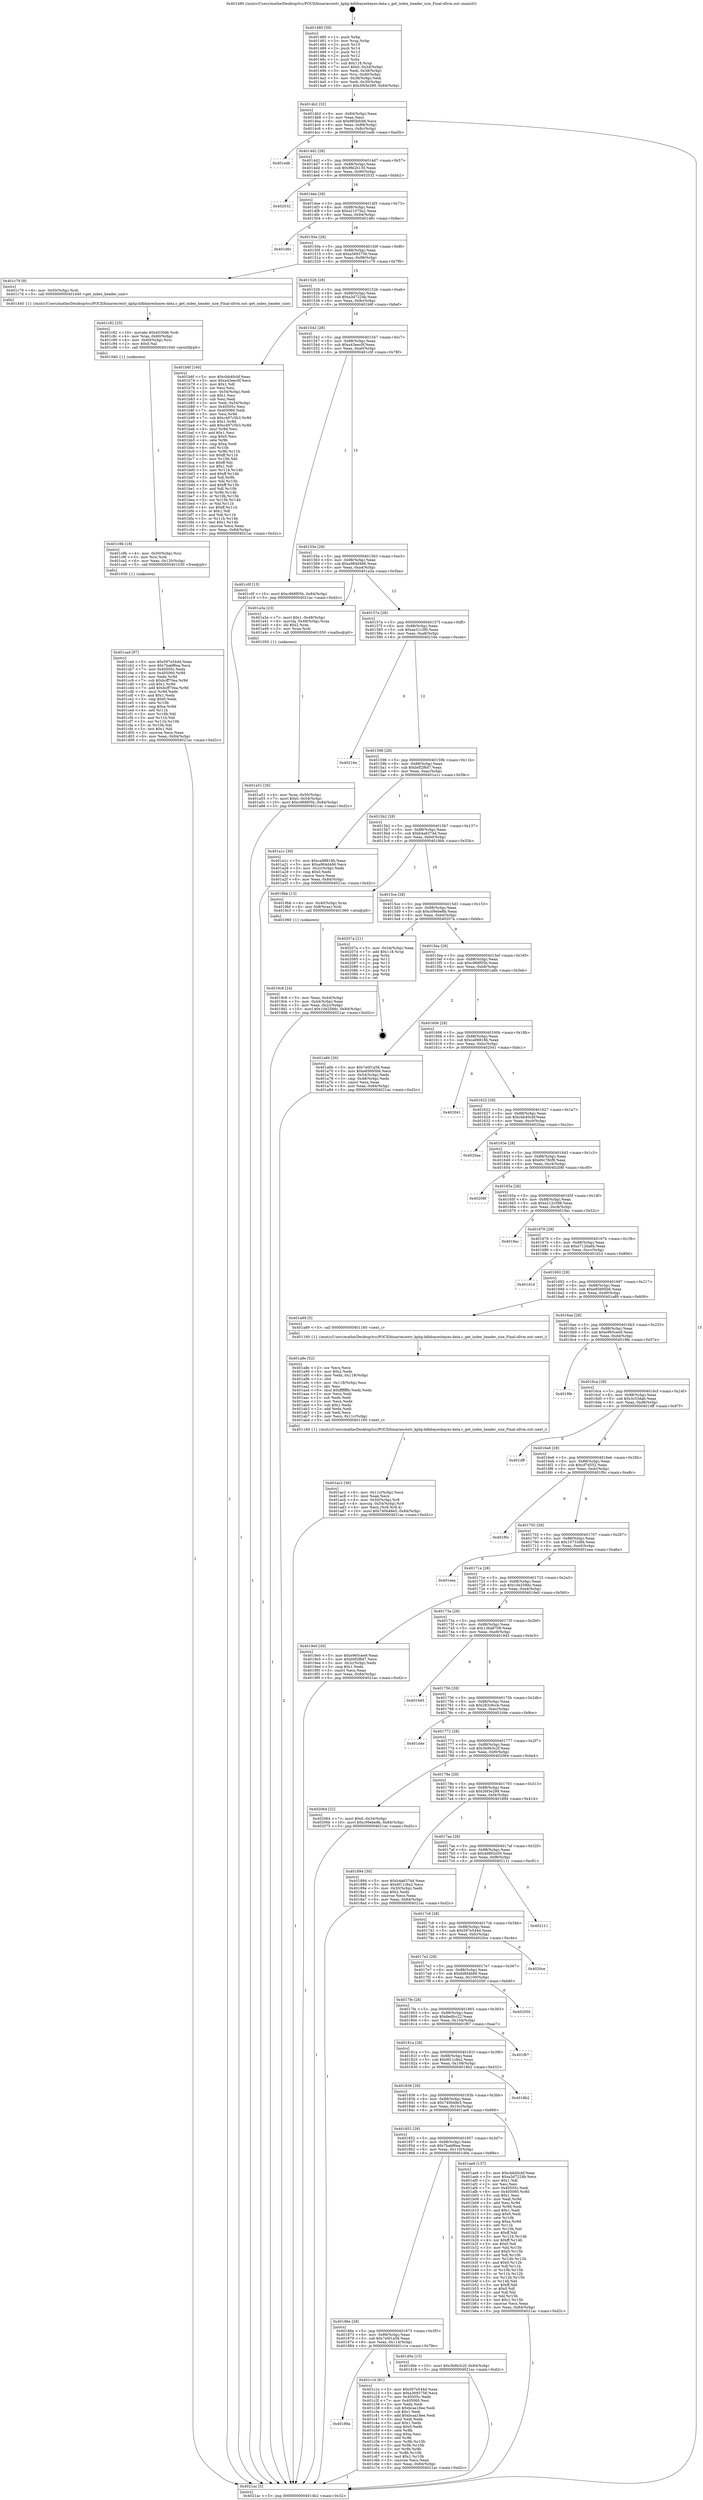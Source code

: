 digraph "0x401480" {
  label = "0x401480 (/mnt/c/Users/mathe/Desktop/tcc/POCII/binaries/extr_kphp-kdbbayesbayes-data.c_get_index_header_size_Final-ollvm.out::main(0))"
  labelloc = "t"
  node[shape=record]

  Entry [label="",width=0.3,height=0.3,shape=circle,fillcolor=black,style=filled]
  "0x4014b2" [label="{
     0x4014b2 [32]\l
     | [instrs]\l
     &nbsp;&nbsp;0x4014b2 \<+6\>: mov -0x84(%rbp),%eax\l
     &nbsp;&nbsp;0x4014b8 \<+2\>: mov %eax,%ecx\l
     &nbsp;&nbsp;0x4014ba \<+6\>: sub $0x985bfcb6,%ecx\l
     &nbsp;&nbsp;0x4014c0 \<+6\>: mov %eax,-0x88(%rbp)\l
     &nbsp;&nbsp;0x4014c6 \<+6\>: mov %ecx,-0x8c(%rbp)\l
     &nbsp;&nbsp;0x4014cc \<+6\>: je 0000000000401edb \<main+0xa5b\>\l
  }"]
  "0x401edb" [label="{
     0x401edb\l
  }", style=dashed]
  "0x4014d2" [label="{
     0x4014d2 [28]\l
     | [instrs]\l
     &nbsp;&nbsp;0x4014d2 \<+5\>: jmp 00000000004014d7 \<main+0x57\>\l
     &nbsp;&nbsp;0x4014d7 \<+6\>: mov -0x88(%rbp),%eax\l
     &nbsp;&nbsp;0x4014dd \<+5\>: sub $0x9fe2b130,%eax\l
     &nbsp;&nbsp;0x4014e2 \<+6\>: mov %eax,-0x90(%rbp)\l
     &nbsp;&nbsp;0x4014e8 \<+6\>: je 0000000000402032 \<main+0xbb2\>\l
  }"]
  Exit [label="",width=0.3,height=0.3,shape=circle,fillcolor=black,style=filled,peripheries=2]
  "0x402032" [label="{
     0x402032\l
  }", style=dashed]
  "0x4014ee" [label="{
     0x4014ee [28]\l
     | [instrs]\l
     &nbsp;&nbsp;0x4014ee \<+5\>: jmp 00000000004014f3 \<main+0x73\>\l
     &nbsp;&nbsp;0x4014f3 \<+6\>: mov -0x88(%rbp),%eax\l
     &nbsp;&nbsp;0x4014f9 \<+5\>: sub $0xa21075a2,%eax\l
     &nbsp;&nbsp;0x4014fe \<+6\>: mov %eax,-0x94(%rbp)\l
     &nbsp;&nbsp;0x401504 \<+6\>: je 0000000000401d6c \<main+0x8ec\>\l
  }"]
  "0x401cad" [label="{
     0x401cad [97]\l
     | [instrs]\l
     &nbsp;&nbsp;0x401cad \<+5\>: mov $0x597e544d,%eax\l
     &nbsp;&nbsp;0x401cb2 \<+5\>: mov $0x7babf6ea,%ecx\l
     &nbsp;&nbsp;0x401cb7 \<+7\>: mov 0x40505c,%edx\l
     &nbsp;&nbsp;0x401cbe \<+8\>: mov 0x405060,%r8d\l
     &nbsp;&nbsp;0x401cc6 \<+3\>: mov %edx,%r9d\l
     &nbsp;&nbsp;0x401cc9 \<+7\>: sub $0xbcff70ea,%r9d\l
     &nbsp;&nbsp;0x401cd0 \<+4\>: sub $0x1,%r9d\l
     &nbsp;&nbsp;0x401cd4 \<+7\>: add $0xbcff70ea,%r9d\l
     &nbsp;&nbsp;0x401cdb \<+4\>: imul %r9d,%edx\l
     &nbsp;&nbsp;0x401cdf \<+3\>: and $0x1,%edx\l
     &nbsp;&nbsp;0x401ce2 \<+3\>: cmp $0x0,%edx\l
     &nbsp;&nbsp;0x401ce5 \<+4\>: sete %r10b\l
     &nbsp;&nbsp;0x401ce9 \<+4\>: cmp $0xa,%r8d\l
     &nbsp;&nbsp;0x401ced \<+4\>: setl %r11b\l
     &nbsp;&nbsp;0x401cf1 \<+3\>: mov %r10b,%bl\l
     &nbsp;&nbsp;0x401cf4 \<+3\>: and %r11b,%bl\l
     &nbsp;&nbsp;0x401cf7 \<+3\>: xor %r11b,%r10b\l
     &nbsp;&nbsp;0x401cfa \<+3\>: or %r10b,%bl\l
     &nbsp;&nbsp;0x401cfd \<+3\>: test $0x1,%bl\l
     &nbsp;&nbsp;0x401d00 \<+3\>: cmovne %ecx,%eax\l
     &nbsp;&nbsp;0x401d03 \<+6\>: mov %eax,-0x84(%rbp)\l
     &nbsp;&nbsp;0x401d09 \<+5\>: jmp 00000000004021ac \<main+0xd2c\>\l
  }"]
  "0x401d6c" [label="{
     0x401d6c\l
  }", style=dashed]
  "0x40150a" [label="{
     0x40150a [28]\l
     | [instrs]\l
     &nbsp;&nbsp;0x40150a \<+5\>: jmp 000000000040150f \<main+0x8f\>\l
     &nbsp;&nbsp;0x40150f \<+6\>: mov -0x88(%rbp),%eax\l
     &nbsp;&nbsp;0x401515 \<+5\>: sub $0xa3693756,%eax\l
     &nbsp;&nbsp;0x40151a \<+6\>: mov %eax,-0x98(%rbp)\l
     &nbsp;&nbsp;0x401520 \<+6\>: je 0000000000401c79 \<main+0x7f9\>\l
  }"]
  "0x401c9b" [label="{
     0x401c9b [18]\l
     | [instrs]\l
     &nbsp;&nbsp;0x401c9b \<+4\>: mov -0x50(%rbp),%rsi\l
     &nbsp;&nbsp;0x401c9f \<+3\>: mov %rsi,%rdi\l
     &nbsp;&nbsp;0x401ca2 \<+6\>: mov %eax,-0x120(%rbp)\l
     &nbsp;&nbsp;0x401ca8 \<+5\>: call 0000000000401030 \<free@plt\>\l
     | [calls]\l
     &nbsp;&nbsp;0x401030 \{1\} (unknown)\l
  }"]
  "0x401c79" [label="{
     0x401c79 [9]\l
     | [instrs]\l
     &nbsp;&nbsp;0x401c79 \<+4\>: mov -0x50(%rbp),%rdi\l
     &nbsp;&nbsp;0x401c7d \<+5\>: call 0000000000401440 \<get_index_header_size\>\l
     | [calls]\l
     &nbsp;&nbsp;0x401440 \{1\} (/mnt/c/Users/mathe/Desktop/tcc/POCII/binaries/extr_kphp-kdbbayesbayes-data.c_get_index_header_size_Final-ollvm.out::get_index_header_size)\l
  }"]
  "0x401526" [label="{
     0x401526 [28]\l
     | [instrs]\l
     &nbsp;&nbsp;0x401526 \<+5\>: jmp 000000000040152b \<main+0xab\>\l
     &nbsp;&nbsp;0x40152b \<+6\>: mov -0x88(%rbp),%eax\l
     &nbsp;&nbsp;0x401531 \<+5\>: sub $0xa3d7224b,%eax\l
     &nbsp;&nbsp;0x401536 \<+6\>: mov %eax,-0x9c(%rbp)\l
     &nbsp;&nbsp;0x40153c \<+6\>: je 0000000000401b6f \<main+0x6ef\>\l
  }"]
  "0x401c82" [label="{
     0x401c82 [25]\l
     | [instrs]\l
     &nbsp;&nbsp;0x401c82 \<+10\>: movabs $0x4030d6,%rdi\l
     &nbsp;&nbsp;0x401c8c \<+4\>: mov %rax,-0x60(%rbp)\l
     &nbsp;&nbsp;0x401c90 \<+4\>: mov -0x60(%rbp),%rsi\l
     &nbsp;&nbsp;0x401c94 \<+2\>: mov $0x0,%al\l
     &nbsp;&nbsp;0x401c96 \<+5\>: call 0000000000401040 \<printf@plt\>\l
     | [calls]\l
     &nbsp;&nbsp;0x401040 \{1\} (unknown)\l
  }"]
  "0x401b6f" [label="{
     0x401b6f [160]\l
     | [instrs]\l
     &nbsp;&nbsp;0x401b6f \<+5\>: mov $0xcbb40cbf,%eax\l
     &nbsp;&nbsp;0x401b74 \<+5\>: mov $0xa43eec0f,%ecx\l
     &nbsp;&nbsp;0x401b79 \<+2\>: mov $0x1,%dl\l
     &nbsp;&nbsp;0x401b7b \<+2\>: xor %esi,%esi\l
     &nbsp;&nbsp;0x401b7d \<+3\>: mov -0x54(%rbp),%edi\l
     &nbsp;&nbsp;0x401b80 \<+3\>: sub $0x1,%esi\l
     &nbsp;&nbsp;0x401b83 \<+2\>: sub %esi,%edi\l
     &nbsp;&nbsp;0x401b85 \<+3\>: mov %edi,-0x54(%rbp)\l
     &nbsp;&nbsp;0x401b88 \<+7\>: mov 0x40505c,%esi\l
     &nbsp;&nbsp;0x401b8f \<+7\>: mov 0x405060,%edi\l
     &nbsp;&nbsp;0x401b96 \<+3\>: mov %esi,%r8d\l
     &nbsp;&nbsp;0x401b99 \<+7\>: sub $0xc497c5b3,%r8d\l
     &nbsp;&nbsp;0x401ba0 \<+4\>: sub $0x1,%r8d\l
     &nbsp;&nbsp;0x401ba4 \<+7\>: add $0xc497c5b3,%r8d\l
     &nbsp;&nbsp;0x401bab \<+4\>: imul %r8d,%esi\l
     &nbsp;&nbsp;0x401baf \<+3\>: and $0x1,%esi\l
     &nbsp;&nbsp;0x401bb2 \<+3\>: cmp $0x0,%esi\l
     &nbsp;&nbsp;0x401bb5 \<+4\>: sete %r9b\l
     &nbsp;&nbsp;0x401bb9 \<+3\>: cmp $0xa,%edi\l
     &nbsp;&nbsp;0x401bbc \<+4\>: setl %r10b\l
     &nbsp;&nbsp;0x401bc0 \<+3\>: mov %r9b,%r11b\l
     &nbsp;&nbsp;0x401bc3 \<+4\>: xor $0xff,%r11b\l
     &nbsp;&nbsp;0x401bc7 \<+3\>: mov %r10b,%bl\l
     &nbsp;&nbsp;0x401bca \<+3\>: xor $0xff,%bl\l
     &nbsp;&nbsp;0x401bcd \<+3\>: xor $0x1,%dl\l
     &nbsp;&nbsp;0x401bd0 \<+3\>: mov %r11b,%r14b\l
     &nbsp;&nbsp;0x401bd3 \<+4\>: and $0xff,%r14b\l
     &nbsp;&nbsp;0x401bd7 \<+3\>: and %dl,%r9b\l
     &nbsp;&nbsp;0x401bda \<+3\>: mov %bl,%r15b\l
     &nbsp;&nbsp;0x401bdd \<+4\>: and $0xff,%r15b\l
     &nbsp;&nbsp;0x401be1 \<+3\>: and %dl,%r10b\l
     &nbsp;&nbsp;0x401be4 \<+3\>: or %r9b,%r14b\l
     &nbsp;&nbsp;0x401be7 \<+3\>: or %r10b,%r15b\l
     &nbsp;&nbsp;0x401bea \<+3\>: xor %r15b,%r14b\l
     &nbsp;&nbsp;0x401bed \<+3\>: or %bl,%r11b\l
     &nbsp;&nbsp;0x401bf0 \<+4\>: xor $0xff,%r11b\l
     &nbsp;&nbsp;0x401bf4 \<+3\>: or $0x1,%dl\l
     &nbsp;&nbsp;0x401bf7 \<+3\>: and %dl,%r11b\l
     &nbsp;&nbsp;0x401bfa \<+3\>: or %r11b,%r14b\l
     &nbsp;&nbsp;0x401bfd \<+4\>: test $0x1,%r14b\l
     &nbsp;&nbsp;0x401c01 \<+3\>: cmovne %ecx,%eax\l
     &nbsp;&nbsp;0x401c04 \<+6\>: mov %eax,-0x84(%rbp)\l
     &nbsp;&nbsp;0x401c0a \<+5\>: jmp 00000000004021ac \<main+0xd2c\>\l
  }"]
  "0x401542" [label="{
     0x401542 [28]\l
     | [instrs]\l
     &nbsp;&nbsp;0x401542 \<+5\>: jmp 0000000000401547 \<main+0xc7\>\l
     &nbsp;&nbsp;0x401547 \<+6\>: mov -0x88(%rbp),%eax\l
     &nbsp;&nbsp;0x40154d \<+5\>: sub $0xa43eec0f,%eax\l
     &nbsp;&nbsp;0x401552 \<+6\>: mov %eax,-0xa0(%rbp)\l
     &nbsp;&nbsp;0x401558 \<+6\>: je 0000000000401c0f \<main+0x78f\>\l
  }"]
  "0x40188a" [label="{
     0x40188a\l
  }", style=dashed]
  "0x401c0f" [label="{
     0x401c0f [15]\l
     | [instrs]\l
     &nbsp;&nbsp;0x401c0f \<+10\>: movl $0xc968f05b,-0x84(%rbp)\l
     &nbsp;&nbsp;0x401c19 \<+5\>: jmp 00000000004021ac \<main+0xd2c\>\l
  }"]
  "0x40155e" [label="{
     0x40155e [28]\l
     | [instrs]\l
     &nbsp;&nbsp;0x40155e \<+5\>: jmp 0000000000401563 \<main+0xe3\>\l
     &nbsp;&nbsp;0x401563 \<+6\>: mov -0x88(%rbp),%eax\l
     &nbsp;&nbsp;0x401569 \<+5\>: sub $0xa984d466,%eax\l
     &nbsp;&nbsp;0x40156e \<+6\>: mov %eax,-0xa4(%rbp)\l
     &nbsp;&nbsp;0x401574 \<+6\>: je 0000000000401a3a \<main+0x5ba\>\l
  }"]
  "0x401c1e" [label="{
     0x401c1e [91]\l
     | [instrs]\l
     &nbsp;&nbsp;0x401c1e \<+5\>: mov $0x597e544d,%eax\l
     &nbsp;&nbsp;0x401c23 \<+5\>: mov $0xa3693756,%ecx\l
     &nbsp;&nbsp;0x401c28 \<+7\>: mov 0x40505c,%edx\l
     &nbsp;&nbsp;0x401c2f \<+7\>: mov 0x405060,%esi\l
     &nbsp;&nbsp;0x401c36 \<+2\>: mov %edx,%edi\l
     &nbsp;&nbsp;0x401c38 \<+6\>: sub $0xbcaa18ee,%edi\l
     &nbsp;&nbsp;0x401c3e \<+3\>: sub $0x1,%edi\l
     &nbsp;&nbsp;0x401c41 \<+6\>: add $0xbcaa18ee,%edi\l
     &nbsp;&nbsp;0x401c47 \<+3\>: imul %edi,%edx\l
     &nbsp;&nbsp;0x401c4a \<+3\>: and $0x1,%edx\l
     &nbsp;&nbsp;0x401c4d \<+3\>: cmp $0x0,%edx\l
     &nbsp;&nbsp;0x401c50 \<+4\>: sete %r8b\l
     &nbsp;&nbsp;0x401c54 \<+3\>: cmp $0xa,%esi\l
     &nbsp;&nbsp;0x401c57 \<+4\>: setl %r9b\l
     &nbsp;&nbsp;0x401c5b \<+3\>: mov %r8b,%r10b\l
     &nbsp;&nbsp;0x401c5e \<+3\>: and %r9b,%r10b\l
     &nbsp;&nbsp;0x401c61 \<+3\>: xor %r9b,%r8b\l
     &nbsp;&nbsp;0x401c64 \<+3\>: or %r8b,%r10b\l
     &nbsp;&nbsp;0x401c67 \<+4\>: test $0x1,%r10b\l
     &nbsp;&nbsp;0x401c6b \<+3\>: cmovne %ecx,%eax\l
     &nbsp;&nbsp;0x401c6e \<+6\>: mov %eax,-0x84(%rbp)\l
     &nbsp;&nbsp;0x401c74 \<+5\>: jmp 00000000004021ac \<main+0xd2c\>\l
  }"]
  "0x401a3a" [label="{
     0x401a3a [23]\l
     | [instrs]\l
     &nbsp;&nbsp;0x401a3a \<+7\>: movl $0x1,-0x48(%rbp)\l
     &nbsp;&nbsp;0x401a41 \<+4\>: movslq -0x48(%rbp),%rax\l
     &nbsp;&nbsp;0x401a45 \<+4\>: shl $0x2,%rax\l
     &nbsp;&nbsp;0x401a49 \<+3\>: mov %rax,%rdi\l
     &nbsp;&nbsp;0x401a4c \<+5\>: call 0000000000401050 \<malloc@plt\>\l
     | [calls]\l
     &nbsp;&nbsp;0x401050 \{1\} (unknown)\l
  }"]
  "0x40157a" [label="{
     0x40157a [28]\l
     | [instrs]\l
     &nbsp;&nbsp;0x40157a \<+5\>: jmp 000000000040157f \<main+0xff\>\l
     &nbsp;&nbsp;0x40157f \<+6\>: mov -0x88(%rbp),%eax\l
     &nbsp;&nbsp;0x401585 \<+5\>: sub $0xae31c3f0,%eax\l
     &nbsp;&nbsp;0x40158a \<+6\>: mov %eax,-0xa8(%rbp)\l
     &nbsp;&nbsp;0x401590 \<+6\>: je 000000000040216e \<main+0xcee\>\l
  }"]
  "0x40186e" [label="{
     0x40186e [28]\l
     | [instrs]\l
     &nbsp;&nbsp;0x40186e \<+5\>: jmp 0000000000401873 \<main+0x3f3\>\l
     &nbsp;&nbsp;0x401873 \<+6\>: mov -0x88(%rbp),%eax\l
     &nbsp;&nbsp;0x401879 \<+5\>: sub $0x7e0f1a58,%eax\l
     &nbsp;&nbsp;0x40187e \<+6\>: mov %eax,-0x114(%rbp)\l
     &nbsp;&nbsp;0x401884 \<+6\>: je 0000000000401c1e \<main+0x79e\>\l
  }"]
  "0x40216e" [label="{
     0x40216e\l
  }", style=dashed]
  "0x401596" [label="{
     0x401596 [28]\l
     | [instrs]\l
     &nbsp;&nbsp;0x401596 \<+5\>: jmp 000000000040159b \<main+0x11b\>\l
     &nbsp;&nbsp;0x40159b \<+6\>: mov -0x88(%rbp),%eax\l
     &nbsp;&nbsp;0x4015a1 \<+5\>: sub $0xb0f2f6d7,%eax\l
     &nbsp;&nbsp;0x4015a6 \<+6\>: mov %eax,-0xac(%rbp)\l
     &nbsp;&nbsp;0x4015ac \<+6\>: je 0000000000401a1c \<main+0x59c\>\l
  }"]
  "0x401d0e" [label="{
     0x401d0e [15]\l
     | [instrs]\l
     &nbsp;&nbsp;0x401d0e \<+10\>: movl $0x3b9b3c2f,-0x84(%rbp)\l
     &nbsp;&nbsp;0x401d18 \<+5\>: jmp 00000000004021ac \<main+0xd2c\>\l
  }"]
  "0x401a1c" [label="{
     0x401a1c [30]\l
     | [instrs]\l
     &nbsp;&nbsp;0x401a1c \<+5\>: mov $0xca98818b,%eax\l
     &nbsp;&nbsp;0x401a21 \<+5\>: mov $0xa984d466,%ecx\l
     &nbsp;&nbsp;0x401a26 \<+3\>: mov -0x2c(%rbp),%edx\l
     &nbsp;&nbsp;0x401a29 \<+3\>: cmp $0x0,%edx\l
     &nbsp;&nbsp;0x401a2c \<+3\>: cmove %ecx,%eax\l
     &nbsp;&nbsp;0x401a2f \<+6\>: mov %eax,-0x84(%rbp)\l
     &nbsp;&nbsp;0x401a35 \<+5\>: jmp 00000000004021ac \<main+0xd2c\>\l
  }"]
  "0x4015b2" [label="{
     0x4015b2 [28]\l
     | [instrs]\l
     &nbsp;&nbsp;0x4015b2 \<+5\>: jmp 00000000004015b7 \<main+0x137\>\l
     &nbsp;&nbsp;0x4015b7 \<+6\>: mov -0x88(%rbp),%eax\l
     &nbsp;&nbsp;0x4015bd \<+5\>: sub $0xb4a6374d,%eax\l
     &nbsp;&nbsp;0x4015c2 \<+6\>: mov %eax,-0xb0(%rbp)\l
     &nbsp;&nbsp;0x4015c8 \<+6\>: je 00000000004019bb \<main+0x53b\>\l
  }"]
  "0x401852" [label="{
     0x401852 [28]\l
     | [instrs]\l
     &nbsp;&nbsp;0x401852 \<+5\>: jmp 0000000000401857 \<main+0x3d7\>\l
     &nbsp;&nbsp;0x401857 \<+6\>: mov -0x88(%rbp),%eax\l
     &nbsp;&nbsp;0x40185d \<+5\>: sub $0x7babf6ea,%eax\l
     &nbsp;&nbsp;0x401862 \<+6\>: mov %eax,-0x110(%rbp)\l
     &nbsp;&nbsp;0x401868 \<+6\>: je 0000000000401d0e \<main+0x88e\>\l
  }"]
  "0x4019bb" [label="{
     0x4019bb [13]\l
     | [instrs]\l
     &nbsp;&nbsp;0x4019bb \<+4\>: mov -0x40(%rbp),%rax\l
     &nbsp;&nbsp;0x4019bf \<+4\>: mov 0x8(%rax),%rdi\l
     &nbsp;&nbsp;0x4019c3 \<+5\>: call 0000000000401060 \<atoi@plt\>\l
     | [calls]\l
     &nbsp;&nbsp;0x401060 \{1\} (unknown)\l
  }"]
  "0x4015ce" [label="{
     0x4015ce [28]\l
     | [instrs]\l
     &nbsp;&nbsp;0x4015ce \<+5\>: jmp 00000000004015d3 \<main+0x153\>\l
     &nbsp;&nbsp;0x4015d3 \<+6\>: mov -0x88(%rbp),%eax\l
     &nbsp;&nbsp;0x4015d9 \<+5\>: sub $0xc09ebe8b,%eax\l
     &nbsp;&nbsp;0x4015de \<+6\>: mov %eax,-0xb4(%rbp)\l
     &nbsp;&nbsp;0x4015e4 \<+6\>: je 000000000040207a \<main+0xbfa\>\l
  }"]
  "0x401ae6" [label="{
     0x401ae6 [137]\l
     | [instrs]\l
     &nbsp;&nbsp;0x401ae6 \<+5\>: mov $0xcbb40cbf,%eax\l
     &nbsp;&nbsp;0x401aeb \<+5\>: mov $0xa3d7224b,%ecx\l
     &nbsp;&nbsp;0x401af0 \<+2\>: mov $0x1,%dl\l
     &nbsp;&nbsp;0x401af2 \<+2\>: xor %esi,%esi\l
     &nbsp;&nbsp;0x401af4 \<+7\>: mov 0x40505c,%edi\l
     &nbsp;&nbsp;0x401afb \<+8\>: mov 0x405060,%r8d\l
     &nbsp;&nbsp;0x401b03 \<+3\>: sub $0x1,%esi\l
     &nbsp;&nbsp;0x401b06 \<+3\>: mov %edi,%r9d\l
     &nbsp;&nbsp;0x401b09 \<+3\>: add %esi,%r9d\l
     &nbsp;&nbsp;0x401b0c \<+4\>: imul %r9d,%edi\l
     &nbsp;&nbsp;0x401b10 \<+3\>: and $0x1,%edi\l
     &nbsp;&nbsp;0x401b13 \<+3\>: cmp $0x0,%edi\l
     &nbsp;&nbsp;0x401b16 \<+4\>: sete %r10b\l
     &nbsp;&nbsp;0x401b1a \<+4\>: cmp $0xa,%r8d\l
     &nbsp;&nbsp;0x401b1e \<+4\>: setl %r11b\l
     &nbsp;&nbsp;0x401b22 \<+3\>: mov %r10b,%bl\l
     &nbsp;&nbsp;0x401b25 \<+3\>: xor $0xff,%bl\l
     &nbsp;&nbsp;0x401b28 \<+3\>: mov %r11b,%r14b\l
     &nbsp;&nbsp;0x401b2b \<+4\>: xor $0xff,%r14b\l
     &nbsp;&nbsp;0x401b2f \<+3\>: xor $0x0,%dl\l
     &nbsp;&nbsp;0x401b32 \<+3\>: mov %bl,%r15b\l
     &nbsp;&nbsp;0x401b35 \<+4\>: and $0x0,%r15b\l
     &nbsp;&nbsp;0x401b39 \<+3\>: and %dl,%r10b\l
     &nbsp;&nbsp;0x401b3c \<+3\>: mov %r14b,%r12b\l
     &nbsp;&nbsp;0x401b3f \<+4\>: and $0x0,%r12b\l
     &nbsp;&nbsp;0x401b43 \<+3\>: and %dl,%r11b\l
     &nbsp;&nbsp;0x401b46 \<+3\>: or %r10b,%r15b\l
     &nbsp;&nbsp;0x401b49 \<+3\>: or %r11b,%r12b\l
     &nbsp;&nbsp;0x401b4c \<+3\>: xor %r12b,%r15b\l
     &nbsp;&nbsp;0x401b4f \<+3\>: or %r14b,%bl\l
     &nbsp;&nbsp;0x401b52 \<+3\>: xor $0xff,%bl\l
     &nbsp;&nbsp;0x401b55 \<+3\>: or $0x0,%dl\l
     &nbsp;&nbsp;0x401b58 \<+2\>: and %dl,%bl\l
     &nbsp;&nbsp;0x401b5a \<+3\>: or %bl,%r15b\l
     &nbsp;&nbsp;0x401b5d \<+4\>: test $0x1,%r15b\l
     &nbsp;&nbsp;0x401b61 \<+3\>: cmovne %ecx,%eax\l
     &nbsp;&nbsp;0x401b64 \<+6\>: mov %eax,-0x84(%rbp)\l
     &nbsp;&nbsp;0x401b6a \<+5\>: jmp 00000000004021ac \<main+0xd2c\>\l
  }"]
  "0x40207a" [label="{
     0x40207a [21]\l
     | [instrs]\l
     &nbsp;&nbsp;0x40207a \<+3\>: mov -0x34(%rbp),%eax\l
     &nbsp;&nbsp;0x40207d \<+7\>: add $0x118,%rsp\l
     &nbsp;&nbsp;0x402084 \<+1\>: pop %rbx\l
     &nbsp;&nbsp;0x402085 \<+2\>: pop %r12\l
     &nbsp;&nbsp;0x402087 \<+2\>: pop %r13\l
     &nbsp;&nbsp;0x402089 \<+2\>: pop %r14\l
     &nbsp;&nbsp;0x40208b \<+2\>: pop %r15\l
     &nbsp;&nbsp;0x40208d \<+1\>: pop %rbp\l
     &nbsp;&nbsp;0x40208e \<+1\>: ret\l
  }"]
  "0x4015ea" [label="{
     0x4015ea [28]\l
     | [instrs]\l
     &nbsp;&nbsp;0x4015ea \<+5\>: jmp 00000000004015ef \<main+0x16f\>\l
     &nbsp;&nbsp;0x4015ef \<+6\>: mov -0x88(%rbp),%eax\l
     &nbsp;&nbsp;0x4015f5 \<+5\>: sub $0xc968f05b,%eax\l
     &nbsp;&nbsp;0x4015fa \<+6\>: mov %eax,-0xb8(%rbp)\l
     &nbsp;&nbsp;0x401600 \<+6\>: je 0000000000401a6b \<main+0x5eb\>\l
  }"]
  "0x401836" [label="{
     0x401836 [28]\l
     | [instrs]\l
     &nbsp;&nbsp;0x401836 \<+5\>: jmp 000000000040183b \<main+0x3bb\>\l
     &nbsp;&nbsp;0x40183b \<+6\>: mov -0x88(%rbp),%eax\l
     &nbsp;&nbsp;0x401841 \<+5\>: sub $0x740b48e5,%eax\l
     &nbsp;&nbsp;0x401846 \<+6\>: mov %eax,-0x10c(%rbp)\l
     &nbsp;&nbsp;0x40184c \<+6\>: je 0000000000401ae6 \<main+0x666\>\l
  }"]
  "0x401a6b" [label="{
     0x401a6b [30]\l
     | [instrs]\l
     &nbsp;&nbsp;0x401a6b \<+5\>: mov $0x7e0f1a58,%eax\l
     &nbsp;&nbsp;0x401a70 \<+5\>: mov $0xe85695b6,%ecx\l
     &nbsp;&nbsp;0x401a75 \<+3\>: mov -0x54(%rbp),%edx\l
     &nbsp;&nbsp;0x401a78 \<+3\>: cmp -0x48(%rbp),%edx\l
     &nbsp;&nbsp;0x401a7b \<+3\>: cmovl %ecx,%eax\l
     &nbsp;&nbsp;0x401a7e \<+6\>: mov %eax,-0x84(%rbp)\l
     &nbsp;&nbsp;0x401a84 \<+5\>: jmp 00000000004021ac \<main+0xd2c\>\l
  }"]
  "0x401606" [label="{
     0x401606 [28]\l
     | [instrs]\l
     &nbsp;&nbsp;0x401606 \<+5\>: jmp 000000000040160b \<main+0x18b\>\l
     &nbsp;&nbsp;0x40160b \<+6\>: mov -0x88(%rbp),%eax\l
     &nbsp;&nbsp;0x401611 \<+5\>: sub $0xca98818b,%eax\l
     &nbsp;&nbsp;0x401616 \<+6\>: mov %eax,-0xbc(%rbp)\l
     &nbsp;&nbsp;0x40161c \<+6\>: je 0000000000402041 \<main+0xbc1\>\l
  }"]
  "0x4018b2" [label="{
     0x4018b2\l
  }", style=dashed]
  "0x402041" [label="{
     0x402041\l
  }", style=dashed]
  "0x401622" [label="{
     0x401622 [28]\l
     | [instrs]\l
     &nbsp;&nbsp;0x401622 \<+5\>: jmp 0000000000401627 \<main+0x1a7\>\l
     &nbsp;&nbsp;0x401627 \<+6\>: mov -0x88(%rbp),%eax\l
     &nbsp;&nbsp;0x40162d \<+5\>: sub $0xcbb40cbf,%eax\l
     &nbsp;&nbsp;0x401632 \<+6\>: mov %eax,-0xc0(%rbp)\l
     &nbsp;&nbsp;0x401638 \<+6\>: je 00000000004020aa \<main+0xc2a\>\l
  }"]
  "0x40181a" [label="{
     0x40181a [28]\l
     | [instrs]\l
     &nbsp;&nbsp;0x40181a \<+5\>: jmp 000000000040181f \<main+0x39f\>\l
     &nbsp;&nbsp;0x40181f \<+6\>: mov -0x88(%rbp),%eax\l
     &nbsp;&nbsp;0x401825 \<+5\>: sub $0x6f11c8a2,%eax\l
     &nbsp;&nbsp;0x40182a \<+6\>: mov %eax,-0x108(%rbp)\l
     &nbsp;&nbsp;0x401830 \<+6\>: je 00000000004018b2 \<main+0x432\>\l
  }"]
  "0x4020aa" [label="{
     0x4020aa\l
  }", style=dashed]
  "0x40163e" [label="{
     0x40163e [28]\l
     | [instrs]\l
     &nbsp;&nbsp;0x40163e \<+5\>: jmp 0000000000401643 \<main+0x1c3\>\l
     &nbsp;&nbsp;0x401643 \<+6\>: mov -0x88(%rbp),%eax\l
     &nbsp;&nbsp;0x401649 \<+5\>: sub $0xd0c78cf9,%eax\l
     &nbsp;&nbsp;0x40164e \<+6\>: mov %eax,-0xc4(%rbp)\l
     &nbsp;&nbsp;0x401654 \<+6\>: je 000000000040208f \<main+0xc0f\>\l
  }"]
  "0x401f67" [label="{
     0x401f67\l
  }", style=dashed]
  "0x40208f" [label="{
     0x40208f\l
  }", style=dashed]
  "0x40165a" [label="{
     0x40165a [28]\l
     | [instrs]\l
     &nbsp;&nbsp;0x40165a \<+5\>: jmp 000000000040165f \<main+0x1df\>\l
     &nbsp;&nbsp;0x40165f \<+6\>: mov -0x88(%rbp),%eax\l
     &nbsp;&nbsp;0x401665 \<+5\>: sub $0xe212c598,%eax\l
     &nbsp;&nbsp;0x40166a \<+6\>: mov %eax,-0xc8(%rbp)\l
     &nbsp;&nbsp;0x401670 \<+6\>: je 00000000004019ac \<main+0x52c\>\l
  }"]
  "0x4017fe" [label="{
     0x4017fe [28]\l
     | [instrs]\l
     &nbsp;&nbsp;0x4017fe \<+5\>: jmp 0000000000401803 \<main+0x383\>\l
     &nbsp;&nbsp;0x401803 \<+6\>: mov -0x88(%rbp),%eax\l
     &nbsp;&nbsp;0x401809 \<+5\>: sub $0x6edfcc22,%eax\l
     &nbsp;&nbsp;0x40180e \<+6\>: mov %eax,-0x104(%rbp)\l
     &nbsp;&nbsp;0x401814 \<+6\>: je 0000000000401f67 \<main+0xae7\>\l
  }"]
  "0x4019ac" [label="{
     0x4019ac\l
  }", style=dashed]
  "0x401676" [label="{
     0x401676 [28]\l
     | [instrs]\l
     &nbsp;&nbsp;0x401676 \<+5\>: jmp 000000000040167b \<main+0x1fb\>\l
     &nbsp;&nbsp;0x40167b \<+6\>: mov -0x88(%rbp),%eax\l
     &nbsp;&nbsp;0x401681 \<+5\>: sub $0xe7126a6b,%eax\l
     &nbsp;&nbsp;0x401686 \<+6\>: mov %eax,-0xcc(%rbp)\l
     &nbsp;&nbsp;0x40168c \<+6\>: je 0000000000401d1d \<main+0x89d\>\l
  }"]
  "0x402050" [label="{
     0x402050\l
  }", style=dashed]
  "0x401d1d" [label="{
     0x401d1d\l
  }", style=dashed]
  "0x401692" [label="{
     0x401692 [28]\l
     | [instrs]\l
     &nbsp;&nbsp;0x401692 \<+5\>: jmp 0000000000401697 \<main+0x217\>\l
     &nbsp;&nbsp;0x401697 \<+6\>: mov -0x88(%rbp),%eax\l
     &nbsp;&nbsp;0x40169d \<+5\>: sub $0xe85695b6,%eax\l
     &nbsp;&nbsp;0x4016a2 \<+6\>: mov %eax,-0xd0(%rbp)\l
     &nbsp;&nbsp;0x4016a8 \<+6\>: je 0000000000401a89 \<main+0x609\>\l
  }"]
  "0x4017e2" [label="{
     0x4017e2 [28]\l
     | [instrs]\l
     &nbsp;&nbsp;0x4017e2 \<+5\>: jmp 00000000004017e7 \<main+0x367\>\l
     &nbsp;&nbsp;0x4017e7 \<+6\>: mov -0x88(%rbp),%eax\l
     &nbsp;&nbsp;0x4017ed \<+5\>: sub $0x6dfd4b66,%eax\l
     &nbsp;&nbsp;0x4017f2 \<+6\>: mov %eax,-0x100(%rbp)\l
     &nbsp;&nbsp;0x4017f8 \<+6\>: je 0000000000402050 \<main+0xbd0\>\l
  }"]
  "0x401a89" [label="{
     0x401a89 [5]\l
     | [instrs]\l
     &nbsp;&nbsp;0x401a89 \<+5\>: call 0000000000401160 \<next_i\>\l
     | [calls]\l
     &nbsp;&nbsp;0x401160 \{1\} (/mnt/c/Users/mathe/Desktop/tcc/POCII/binaries/extr_kphp-kdbbayesbayes-data.c_get_index_header_size_Final-ollvm.out::next_i)\l
  }"]
  "0x4016ae" [label="{
     0x4016ae [28]\l
     | [instrs]\l
     &nbsp;&nbsp;0x4016ae \<+5\>: jmp 00000000004016b3 \<main+0x233\>\l
     &nbsp;&nbsp;0x4016b3 \<+6\>: mov -0x88(%rbp),%eax\l
     &nbsp;&nbsp;0x4016b9 \<+5\>: sub $0xe965cee9,%eax\l
     &nbsp;&nbsp;0x4016be \<+6\>: mov %eax,-0xd4(%rbp)\l
     &nbsp;&nbsp;0x4016c4 \<+6\>: je 00000000004019fe \<main+0x57e\>\l
  }"]
  "0x4020ce" [label="{
     0x4020ce\l
  }", style=dashed]
  "0x4019fe" [label="{
     0x4019fe\l
  }", style=dashed]
  "0x4016ca" [label="{
     0x4016ca [28]\l
     | [instrs]\l
     &nbsp;&nbsp;0x4016ca \<+5\>: jmp 00000000004016cf \<main+0x24f\>\l
     &nbsp;&nbsp;0x4016cf \<+6\>: mov -0x88(%rbp),%eax\l
     &nbsp;&nbsp;0x4016d5 \<+5\>: sub $0x3c53dab,%eax\l
     &nbsp;&nbsp;0x4016da \<+6\>: mov %eax,-0xd8(%rbp)\l
     &nbsp;&nbsp;0x4016e0 \<+6\>: je 0000000000401dff \<main+0x97f\>\l
  }"]
  "0x4017c6" [label="{
     0x4017c6 [28]\l
     | [instrs]\l
     &nbsp;&nbsp;0x4017c6 \<+5\>: jmp 00000000004017cb \<main+0x34b\>\l
     &nbsp;&nbsp;0x4017cb \<+6\>: mov -0x88(%rbp),%eax\l
     &nbsp;&nbsp;0x4017d1 \<+5\>: sub $0x597e544d,%eax\l
     &nbsp;&nbsp;0x4017d6 \<+6\>: mov %eax,-0xfc(%rbp)\l
     &nbsp;&nbsp;0x4017dc \<+6\>: je 00000000004020ce \<main+0xc4e\>\l
  }"]
  "0x401dff" [label="{
     0x401dff\l
  }", style=dashed]
  "0x4016e6" [label="{
     0x4016e6 [28]\l
     | [instrs]\l
     &nbsp;&nbsp;0x4016e6 \<+5\>: jmp 00000000004016eb \<main+0x26b\>\l
     &nbsp;&nbsp;0x4016eb \<+6\>: mov -0x88(%rbp),%eax\l
     &nbsp;&nbsp;0x4016f1 \<+5\>: sub $0xcf7d552,%eax\l
     &nbsp;&nbsp;0x4016f6 \<+6\>: mov %eax,-0xdc(%rbp)\l
     &nbsp;&nbsp;0x4016fc \<+6\>: je 0000000000401f0c \<main+0xa8c\>\l
  }"]
  "0x402111" [label="{
     0x402111\l
  }", style=dashed]
  "0x401f0c" [label="{
     0x401f0c\l
  }", style=dashed]
  "0x401702" [label="{
     0x401702 [28]\l
     | [instrs]\l
     &nbsp;&nbsp;0x401702 \<+5\>: jmp 0000000000401707 \<main+0x287\>\l
     &nbsp;&nbsp;0x401707 \<+6\>: mov -0x88(%rbp),%eax\l
     &nbsp;&nbsp;0x40170d \<+5\>: sub $0x10733dfd,%eax\l
     &nbsp;&nbsp;0x401712 \<+6\>: mov %eax,-0xe0(%rbp)\l
     &nbsp;&nbsp;0x401718 \<+6\>: je 0000000000401eea \<main+0xa6a\>\l
  }"]
  "0x401ac2" [label="{
     0x401ac2 [36]\l
     | [instrs]\l
     &nbsp;&nbsp;0x401ac2 \<+6\>: mov -0x11c(%rbp),%ecx\l
     &nbsp;&nbsp;0x401ac8 \<+3\>: imul %eax,%ecx\l
     &nbsp;&nbsp;0x401acb \<+4\>: mov -0x50(%rbp),%r8\l
     &nbsp;&nbsp;0x401acf \<+4\>: movslq -0x54(%rbp),%r9\l
     &nbsp;&nbsp;0x401ad3 \<+4\>: mov %ecx,(%r8,%r9,4)\l
     &nbsp;&nbsp;0x401ad7 \<+10\>: movl $0x740b48e5,-0x84(%rbp)\l
     &nbsp;&nbsp;0x401ae1 \<+5\>: jmp 00000000004021ac \<main+0xd2c\>\l
  }"]
  "0x401eea" [label="{
     0x401eea\l
  }", style=dashed]
  "0x40171e" [label="{
     0x40171e [28]\l
     | [instrs]\l
     &nbsp;&nbsp;0x40171e \<+5\>: jmp 0000000000401723 \<main+0x2a3\>\l
     &nbsp;&nbsp;0x401723 \<+6\>: mov -0x88(%rbp),%eax\l
     &nbsp;&nbsp;0x401729 \<+5\>: sub $0x10e259dc,%eax\l
     &nbsp;&nbsp;0x40172e \<+6\>: mov %eax,-0xe4(%rbp)\l
     &nbsp;&nbsp;0x401734 \<+6\>: je 00000000004019e0 \<main+0x560\>\l
  }"]
  "0x401a8e" [label="{
     0x401a8e [52]\l
     | [instrs]\l
     &nbsp;&nbsp;0x401a8e \<+2\>: xor %ecx,%ecx\l
     &nbsp;&nbsp;0x401a90 \<+5\>: mov $0x2,%edx\l
     &nbsp;&nbsp;0x401a95 \<+6\>: mov %edx,-0x118(%rbp)\l
     &nbsp;&nbsp;0x401a9b \<+1\>: cltd\l
     &nbsp;&nbsp;0x401a9c \<+6\>: mov -0x118(%rbp),%esi\l
     &nbsp;&nbsp;0x401aa2 \<+2\>: idiv %esi\l
     &nbsp;&nbsp;0x401aa4 \<+6\>: imul $0xfffffffe,%edx,%edx\l
     &nbsp;&nbsp;0x401aaa \<+2\>: mov %ecx,%edi\l
     &nbsp;&nbsp;0x401aac \<+2\>: sub %edx,%edi\l
     &nbsp;&nbsp;0x401aae \<+2\>: mov %ecx,%edx\l
     &nbsp;&nbsp;0x401ab0 \<+3\>: sub $0x1,%edx\l
     &nbsp;&nbsp;0x401ab3 \<+2\>: add %edx,%edi\l
     &nbsp;&nbsp;0x401ab5 \<+2\>: sub %edi,%ecx\l
     &nbsp;&nbsp;0x401ab7 \<+6\>: mov %ecx,-0x11c(%rbp)\l
     &nbsp;&nbsp;0x401abd \<+5\>: call 0000000000401160 \<next_i\>\l
     | [calls]\l
     &nbsp;&nbsp;0x401160 \{1\} (/mnt/c/Users/mathe/Desktop/tcc/POCII/binaries/extr_kphp-kdbbayesbayes-data.c_get_index_header_size_Final-ollvm.out::next_i)\l
  }"]
  "0x4019e0" [label="{
     0x4019e0 [30]\l
     | [instrs]\l
     &nbsp;&nbsp;0x4019e0 \<+5\>: mov $0xe965cee9,%eax\l
     &nbsp;&nbsp;0x4019e5 \<+5\>: mov $0xb0f2f6d7,%ecx\l
     &nbsp;&nbsp;0x4019ea \<+3\>: mov -0x2c(%rbp),%edx\l
     &nbsp;&nbsp;0x4019ed \<+3\>: cmp $0x1,%edx\l
     &nbsp;&nbsp;0x4019f0 \<+3\>: cmovl %ecx,%eax\l
     &nbsp;&nbsp;0x4019f3 \<+6\>: mov %eax,-0x84(%rbp)\l
     &nbsp;&nbsp;0x4019f9 \<+5\>: jmp 00000000004021ac \<main+0xd2c\>\l
  }"]
  "0x40173a" [label="{
     0x40173a [28]\l
     | [instrs]\l
     &nbsp;&nbsp;0x40173a \<+5\>: jmp 000000000040173f \<main+0x2bf\>\l
     &nbsp;&nbsp;0x40173f \<+6\>: mov -0x88(%rbp),%eax\l
     &nbsp;&nbsp;0x401745 \<+5\>: sub $0x136a8708,%eax\l
     &nbsp;&nbsp;0x40174a \<+6\>: mov %eax,-0xe8(%rbp)\l
     &nbsp;&nbsp;0x401750 \<+6\>: je 0000000000401945 \<main+0x4c5\>\l
  }"]
  "0x401a51" [label="{
     0x401a51 [26]\l
     | [instrs]\l
     &nbsp;&nbsp;0x401a51 \<+4\>: mov %rax,-0x50(%rbp)\l
     &nbsp;&nbsp;0x401a55 \<+7\>: movl $0x0,-0x54(%rbp)\l
     &nbsp;&nbsp;0x401a5c \<+10\>: movl $0xc968f05b,-0x84(%rbp)\l
     &nbsp;&nbsp;0x401a66 \<+5\>: jmp 00000000004021ac \<main+0xd2c\>\l
  }"]
  "0x401945" [label="{
     0x401945\l
  }", style=dashed]
  "0x401756" [label="{
     0x401756 [28]\l
     | [instrs]\l
     &nbsp;&nbsp;0x401756 \<+5\>: jmp 000000000040175b \<main+0x2db\>\l
     &nbsp;&nbsp;0x40175b \<+6\>: mov -0x88(%rbp),%eax\l
     &nbsp;&nbsp;0x401761 \<+5\>: sub $0x283c9ccb,%eax\l
     &nbsp;&nbsp;0x401766 \<+6\>: mov %eax,-0xec(%rbp)\l
     &nbsp;&nbsp;0x40176c \<+6\>: je 0000000000401d4e \<main+0x8ce\>\l
  }"]
  "0x4019c8" [label="{
     0x4019c8 [24]\l
     | [instrs]\l
     &nbsp;&nbsp;0x4019c8 \<+3\>: mov %eax,-0x44(%rbp)\l
     &nbsp;&nbsp;0x4019cb \<+3\>: mov -0x44(%rbp),%eax\l
     &nbsp;&nbsp;0x4019ce \<+3\>: mov %eax,-0x2c(%rbp)\l
     &nbsp;&nbsp;0x4019d1 \<+10\>: movl $0x10e259dc,-0x84(%rbp)\l
     &nbsp;&nbsp;0x4019db \<+5\>: jmp 00000000004021ac \<main+0xd2c\>\l
  }"]
  "0x401d4e" [label="{
     0x401d4e\l
  }", style=dashed]
  "0x401772" [label="{
     0x401772 [28]\l
     | [instrs]\l
     &nbsp;&nbsp;0x401772 \<+5\>: jmp 0000000000401777 \<main+0x2f7\>\l
     &nbsp;&nbsp;0x401777 \<+6\>: mov -0x88(%rbp),%eax\l
     &nbsp;&nbsp;0x40177d \<+5\>: sub $0x3b9b3c2f,%eax\l
     &nbsp;&nbsp;0x401782 \<+6\>: mov %eax,-0xf0(%rbp)\l
     &nbsp;&nbsp;0x401788 \<+6\>: je 0000000000402064 \<main+0xbe4\>\l
  }"]
  "0x401480" [label="{
     0x401480 [50]\l
     | [instrs]\l
     &nbsp;&nbsp;0x401480 \<+1\>: push %rbp\l
     &nbsp;&nbsp;0x401481 \<+3\>: mov %rsp,%rbp\l
     &nbsp;&nbsp;0x401484 \<+2\>: push %r15\l
     &nbsp;&nbsp;0x401486 \<+2\>: push %r14\l
     &nbsp;&nbsp;0x401488 \<+2\>: push %r13\l
     &nbsp;&nbsp;0x40148a \<+2\>: push %r12\l
     &nbsp;&nbsp;0x40148c \<+1\>: push %rbx\l
     &nbsp;&nbsp;0x40148d \<+7\>: sub $0x118,%rsp\l
     &nbsp;&nbsp;0x401494 \<+7\>: movl $0x0,-0x34(%rbp)\l
     &nbsp;&nbsp;0x40149b \<+3\>: mov %edi,-0x38(%rbp)\l
     &nbsp;&nbsp;0x40149e \<+4\>: mov %rsi,-0x40(%rbp)\l
     &nbsp;&nbsp;0x4014a2 \<+3\>: mov -0x38(%rbp),%edi\l
     &nbsp;&nbsp;0x4014a5 \<+3\>: mov %edi,-0x30(%rbp)\l
     &nbsp;&nbsp;0x4014a8 \<+10\>: movl $0x3f45e299,-0x84(%rbp)\l
  }"]
  "0x402064" [label="{
     0x402064 [22]\l
     | [instrs]\l
     &nbsp;&nbsp;0x402064 \<+7\>: movl $0x0,-0x34(%rbp)\l
     &nbsp;&nbsp;0x40206b \<+10\>: movl $0xc09ebe8b,-0x84(%rbp)\l
     &nbsp;&nbsp;0x402075 \<+5\>: jmp 00000000004021ac \<main+0xd2c\>\l
  }"]
  "0x40178e" [label="{
     0x40178e [28]\l
     | [instrs]\l
     &nbsp;&nbsp;0x40178e \<+5\>: jmp 0000000000401793 \<main+0x313\>\l
     &nbsp;&nbsp;0x401793 \<+6\>: mov -0x88(%rbp),%eax\l
     &nbsp;&nbsp;0x401799 \<+5\>: sub $0x3f45e299,%eax\l
     &nbsp;&nbsp;0x40179e \<+6\>: mov %eax,-0xf4(%rbp)\l
     &nbsp;&nbsp;0x4017a4 \<+6\>: je 0000000000401894 \<main+0x414\>\l
  }"]
  "0x4021ac" [label="{
     0x4021ac [5]\l
     | [instrs]\l
     &nbsp;&nbsp;0x4021ac \<+5\>: jmp 00000000004014b2 \<main+0x32\>\l
  }"]
  "0x401894" [label="{
     0x401894 [30]\l
     | [instrs]\l
     &nbsp;&nbsp;0x401894 \<+5\>: mov $0xb4a6374d,%eax\l
     &nbsp;&nbsp;0x401899 \<+5\>: mov $0x6f11c8a2,%ecx\l
     &nbsp;&nbsp;0x40189e \<+3\>: mov -0x30(%rbp),%edx\l
     &nbsp;&nbsp;0x4018a1 \<+3\>: cmp $0x2,%edx\l
     &nbsp;&nbsp;0x4018a4 \<+3\>: cmovne %ecx,%eax\l
     &nbsp;&nbsp;0x4018a7 \<+6\>: mov %eax,-0x84(%rbp)\l
     &nbsp;&nbsp;0x4018ad \<+5\>: jmp 00000000004021ac \<main+0xd2c\>\l
  }"]
  "0x4017aa" [label="{
     0x4017aa [28]\l
     | [instrs]\l
     &nbsp;&nbsp;0x4017aa \<+5\>: jmp 00000000004017af \<main+0x32f\>\l
     &nbsp;&nbsp;0x4017af \<+6\>: mov -0x88(%rbp),%eax\l
     &nbsp;&nbsp;0x4017b5 \<+5\>: sub $0x4d892e50,%eax\l
     &nbsp;&nbsp;0x4017ba \<+6\>: mov %eax,-0xf8(%rbp)\l
     &nbsp;&nbsp;0x4017c0 \<+6\>: je 0000000000402111 \<main+0xc91\>\l
  }"]
  Entry -> "0x401480" [label=" 1"]
  "0x4014b2" -> "0x401edb" [label=" 0"]
  "0x4014b2" -> "0x4014d2" [label=" 16"]
  "0x40207a" -> Exit [label=" 1"]
  "0x4014d2" -> "0x402032" [label=" 0"]
  "0x4014d2" -> "0x4014ee" [label=" 16"]
  "0x402064" -> "0x4021ac" [label=" 1"]
  "0x4014ee" -> "0x401d6c" [label=" 0"]
  "0x4014ee" -> "0x40150a" [label=" 16"]
  "0x401d0e" -> "0x4021ac" [label=" 1"]
  "0x40150a" -> "0x401c79" [label=" 1"]
  "0x40150a" -> "0x401526" [label=" 15"]
  "0x401cad" -> "0x4021ac" [label=" 1"]
  "0x401526" -> "0x401b6f" [label=" 1"]
  "0x401526" -> "0x401542" [label=" 14"]
  "0x401c9b" -> "0x401cad" [label=" 1"]
  "0x401542" -> "0x401c0f" [label=" 1"]
  "0x401542" -> "0x40155e" [label=" 13"]
  "0x401c82" -> "0x401c9b" [label=" 1"]
  "0x40155e" -> "0x401a3a" [label=" 1"]
  "0x40155e" -> "0x40157a" [label=" 12"]
  "0x401c79" -> "0x401c82" [label=" 1"]
  "0x40157a" -> "0x40216e" [label=" 0"]
  "0x40157a" -> "0x401596" [label=" 12"]
  "0x40186e" -> "0x40188a" [label=" 0"]
  "0x401596" -> "0x401a1c" [label=" 1"]
  "0x401596" -> "0x4015b2" [label=" 11"]
  "0x40186e" -> "0x401c1e" [label=" 1"]
  "0x4015b2" -> "0x4019bb" [label=" 1"]
  "0x4015b2" -> "0x4015ce" [label=" 10"]
  "0x401852" -> "0x40186e" [label=" 1"]
  "0x4015ce" -> "0x40207a" [label=" 1"]
  "0x4015ce" -> "0x4015ea" [label=" 9"]
  "0x401852" -> "0x401d0e" [label=" 1"]
  "0x4015ea" -> "0x401a6b" [label=" 2"]
  "0x4015ea" -> "0x401606" [label=" 7"]
  "0x401c0f" -> "0x4021ac" [label=" 1"]
  "0x401606" -> "0x402041" [label=" 0"]
  "0x401606" -> "0x401622" [label=" 7"]
  "0x401b6f" -> "0x4021ac" [label=" 1"]
  "0x401622" -> "0x4020aa" [label=" 0"]
  "0x401622" -> "0x40163e" [label=" 7"]
  "0x401836" -> "0x401852" [label=" 2"]
  "0x40163e" -> "0x40208f" [label=" 0"]
  "0x40163e" -> "0x40165a" [label=" 7"]
  "0x401836" -> "0x401ae6" [label=" 1"]
  "0x40165a" -> "0x4019ac" [label=" 0"]
  "0x40165a" -> "0x401676" [label=" 7"]
  "0x40181a" -> "0x401836" [label=" 3"]
  "0x401676" -> "0x401d1d" [label=" 0"]
  "0x401676" -> "0x401692" [label=" 7"]
  "0x40181a" -> "0x4018b2" [label=" 0"]
  "0x401692" -> "0x401a89" [label=" 1"]
  "0x401692" -> "0x4016ae" [label=" 6"]
  "0x4017fe" -> "0x40181a" [label=" 3"]
  "0x4016ae" -> "0x4019fe" [label=" 0"]
  "0x4016ae" -> "0x4016ca" [label=" 6"]
  "0x4017fe" -> "0x401f67" [label=" 0"]
  "0x4016ca" -> "0x401dff" [label=" 0"]
  "0x4016ca" -> "0x4016e6" [label=" 6"]
  "0x4017e2" -> "0x4017fe" [label=" 3"]
  "0x4016e6" -> "0x401f0c" [label=" 0"]
  "0x4016e6" -> "0x401702" [label=" 6"]
  "0x4017e2" -> "0x402050" [label=" 0"]
  "0x401702" -> "0x401eea" [label=" 0"]
  "0x401702" -> "0x40171e" [label=" 6"]
  "0x4017c6" -> "0x4017e2" [label=" 3"]
  "0x40171e" -> "0x4019e0" [label=" 1"]
  "0x40171e" -> "0x40173a" [label=" 5"]
  "0x4017c6" -> "0x4020ce" [label=" 0"]
  "0x40173a" -> "0x401945" [label=" 0"]
  "0x40173a" -> "0x401756" [label=" 5"]
  "0x401c1e" -> "0x4021ac" [label=" 1"]
  "0x401756" -> "0x401d4e" [label=" 0"]
  "0x401756" -> "0x401772" [label=" 5"]
  "0x4017aa" -> "0x4017c6" [label=" 3"]
  "0x401772" -> "0x402064" [label=" 1"]
  "0x401772" -> "0x40178e" [label=" 4"]
  "0x4017aa" -> "0x402111" [label=" 0"]
  "0x40178e" -> "0x401894" [label=" 1"]
  "0x40178e" -> "0x4017aa" [label=" 3"]
  "0x401894" -> "0x4021ac" [label=" 1"]
  "0x401480" -> "0x4014b2" [label=" 1"]
  "0x4021ac" -> "0x4014b2" [label=" 15"]
  "0x4019bb" -> "0x4019c8" [label=" 1"]
  "0x4019c8" -> "0x4021ac" [label=" 1"]
  "0x4019e0" -> "0x4021ac" [label=" 1"]
  "0x401a1c" -> "0x4021ac" [label=" 1"]
  "0x401a3a" -> "0x401a51" [label=" 1"]
  "0x401a51" -> "0x4021ac" [label=" 1"]
  "0x401a6b" -> "0x4021ac" [label=" 2"]
  "0x401a89" -> "0x401a8e" [label=" 1"]
  "0x401a8e" -> "0x401ac2" [label=" 1"]
  "0x401ac2" -> "0x4021ac" [label=" 1"]
  "0x401ae6" -> "0x4021ac" [label=" 1"]
}
